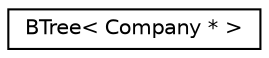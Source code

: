 digraph "Graphical Class Hierarchy"
{
 // LATEX_PDF_SIZE
  edge [fontname="Helvetica",fontsize="10",labelfontname="Helvetica",labelfontsize="10"];
  node [fontname="Helvetica",fontsize="10",shape=record];
  rankdir="LR";
  Node0 [label="BTree\< Company * \>",height=0.2,width=0.4,color="black", fillcolor="white", style="filled",URL="$classBTree.html",tooltip=" "];
}
